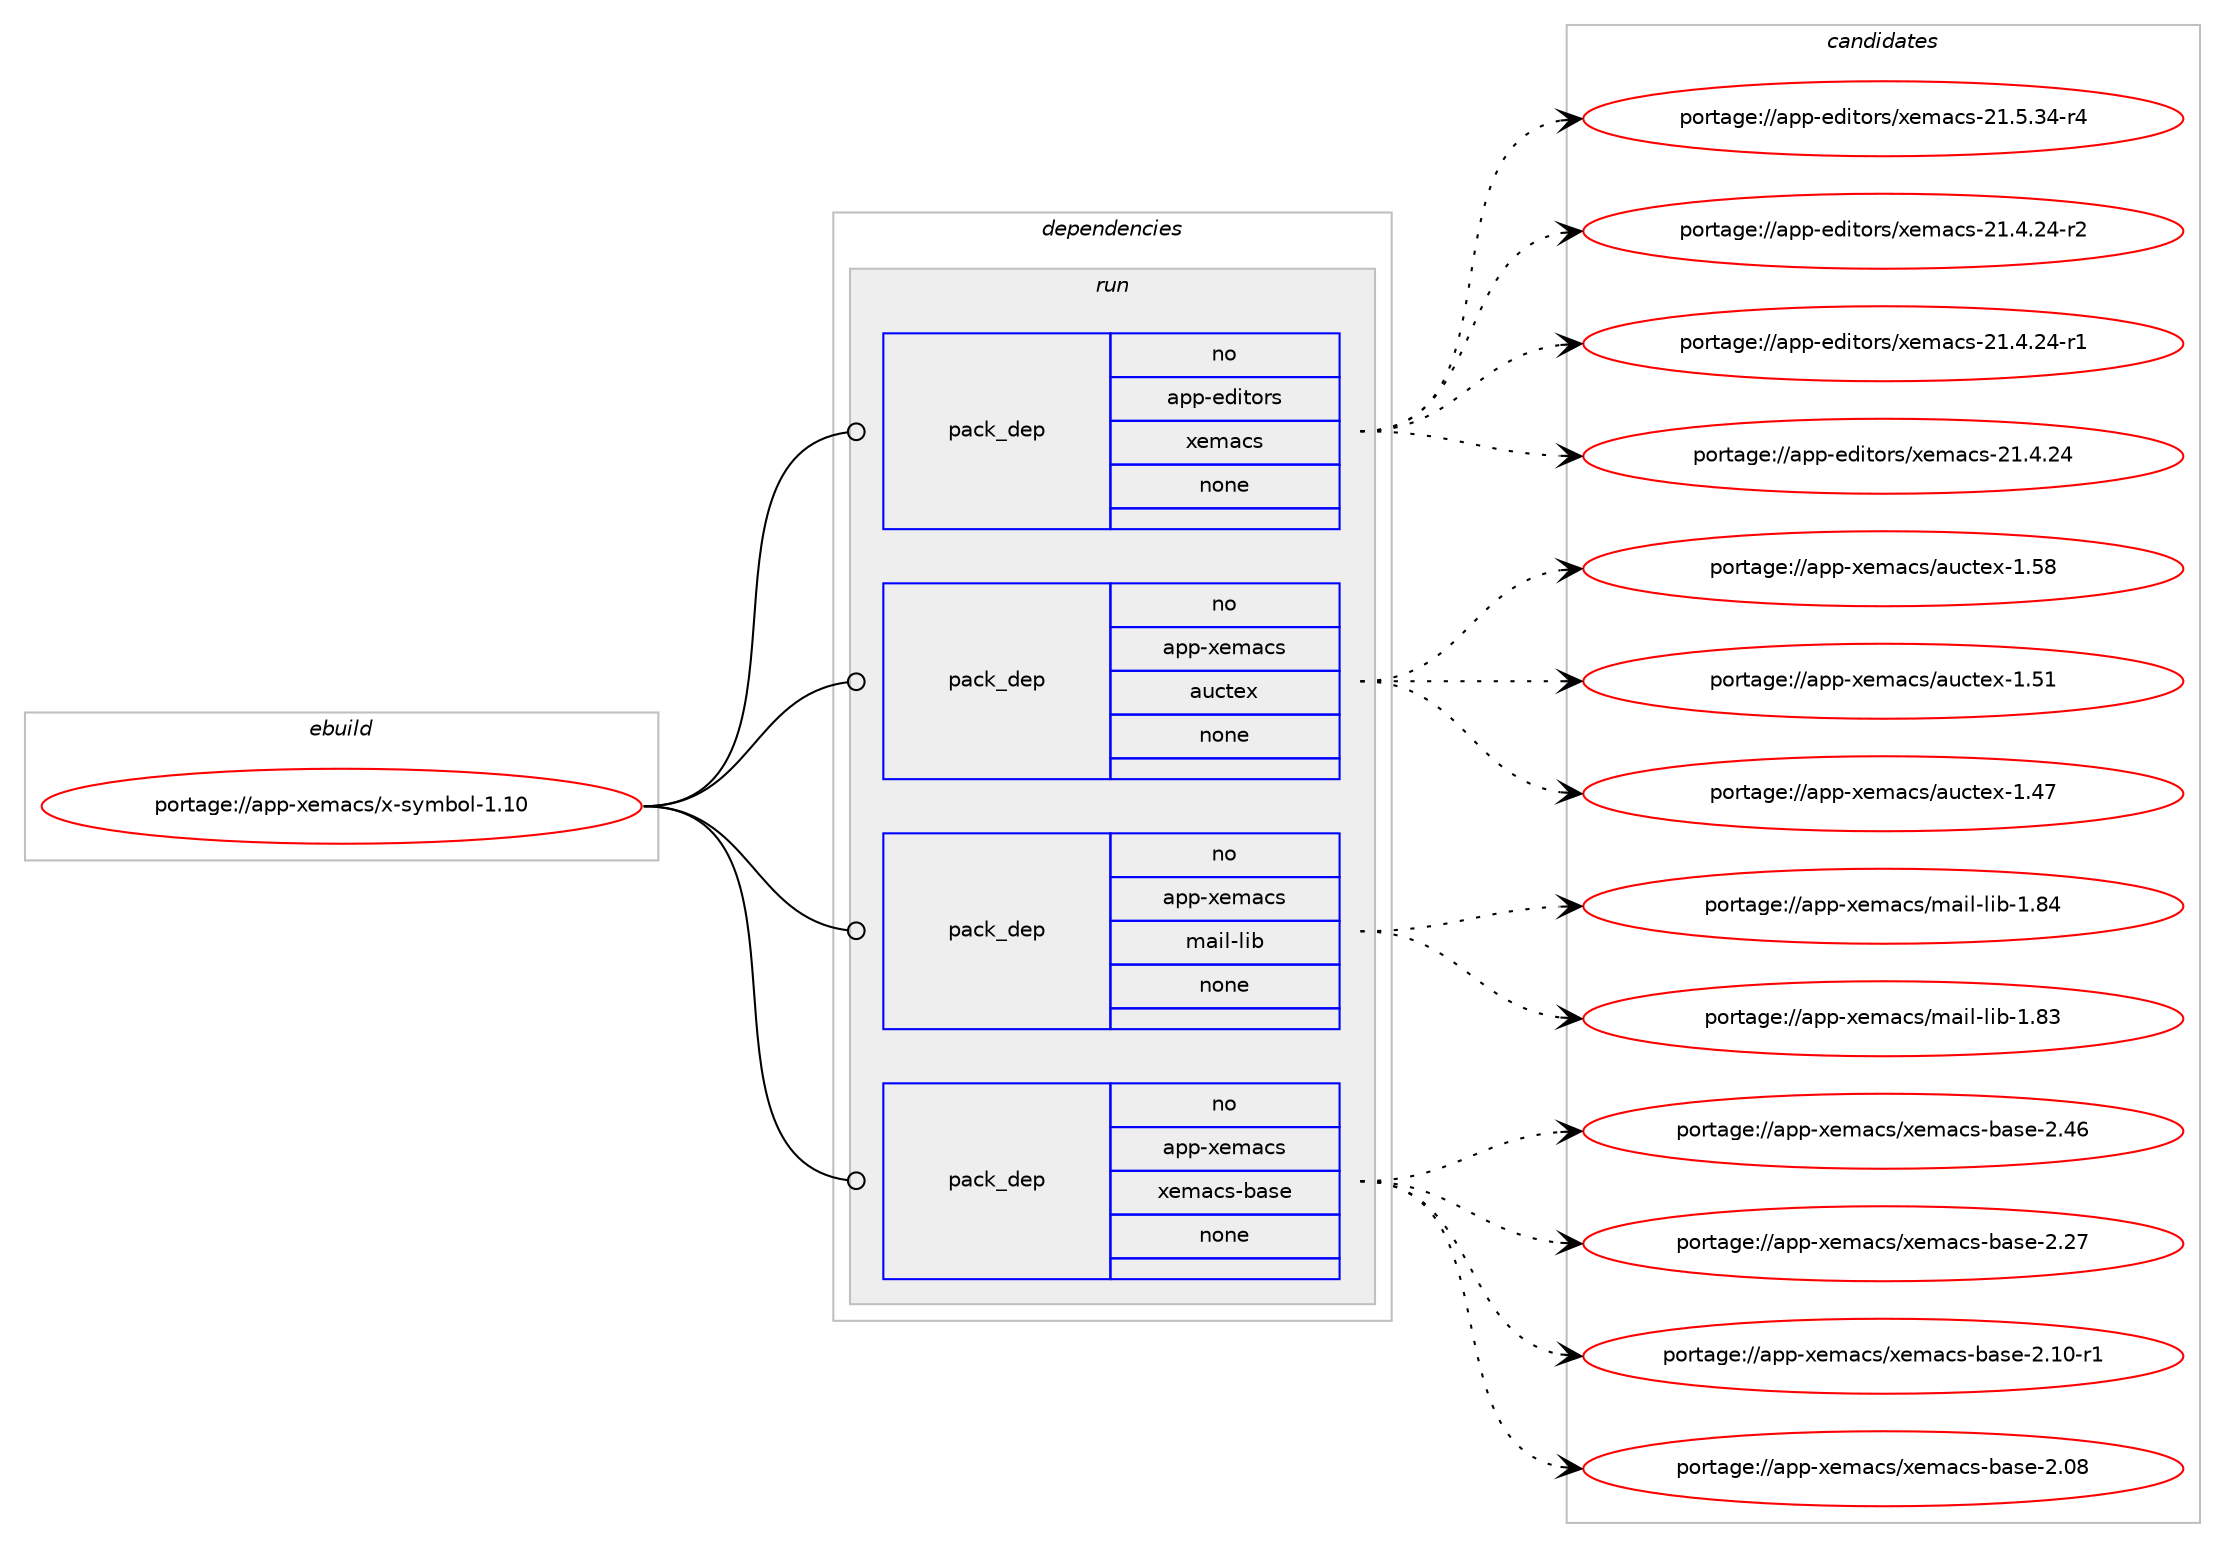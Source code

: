 digraph prolog {

# *************
# Graph options
# *************

newrank=true;
concentrate=true;
compound=true;
graph [rankdir=LR,fontname=Helvetica,fontsize=10,ranksep=1.5];#, ranksep=2.5, nodesep=0.2];
edge  [arrowhead=vee];
node  [fontname=Helvetica,fontsize=10];

# **********
# The ebuild
# **********

subgraph cluster_leftcol {
color=gray;
label=<<i>ebuild</i>>;
id [label="portage://app-xemacs/x-symbol-1.10", color=red, width=4, href="../app-xemacs/x-symbol-1.10.svg"];
}

# ****************
# The dependencies
# ****************

subgraph cluster_midcol {
color=gray;
label=<<i>dependencies</i>>;
subgraph cluster_compile {
fillcolor="#eeeeee";
style=filled;
label=<<i>compile</i>>;
}
subgraph cluster_compileandrun {
fillcolor="#eeeeee";
style=filled;
label=<<i>compile and run</i>>;
}
subgraph cluster_run {
fillcolor="#eeeeee";
style=filled;
label=<<i>run</i>>;
subgraph pack440866 {
dependency587354 [label=<<TABLE BORDER="0" CELLBORDER="1" CELLSPACING="0" CELLPADDING="4" WIDTH="220"><TR><TD ROWSPAN="6" CELLPADDING="30">pack_dep</TD></TR><TR><TD WIDTH="110">no</TD></TR><TR><TD>app-editors</TD></TR><TR><TD>xemacs</TD></TR><TR><TD>none</TD></TR><TR><TD></TD></TR></TABLE>>, shape=none, color=blue];
}
id:e -> dependency587354:w [weight=20,style="solid",arrowhead="odot"];
subgraph pack440867 {
dependency587355 [label=<<TABLE BORDER="0" CELLBORDER="1" CELLSPACING="0" CELLPADDING="4" WIDTH="220"><TR><TD ROWSPAN="6" CELLPADDING="30">pack_dep</TD></TR><TR><TD WIDTH="110">no</TD></TR><TR><TD>app-xemacs</TD></TR><TR><TD>auctex</TD></TR><TR><TD>none</TD></TR><TR><TD></TD></TR></TABLE>>, shape=none, color=blue];
}
id:e -> dependency587355:w [weight=20,style="solid",arrowhead="odot"];
subgraph pack440868 {
dependency587356 [label=<<TABLE BORDER="0" CELLBORDER="1" CELLSPACING="0" CELLPADDING="4" WIDTH="220"><TR><TD ROWSPAN="6" CELLPADDING="30">pack_dep</TD></TR><TR><TD WIDTH="110">no</TD></TR><TR><TD>app-xemacs</TD></TR><TR><TD>mail-lib</TD></TR><TR><TD>none</TD></TR><TR><TD></TD></TR></TABLE>>, shape=none, color=blue];
}
id:e -> dependency587356:w [weight=20,style="solid",arrowhead="odot"];
subgraph pack440869 {
dependency587357 [label=<<TABLE BORDER="0" CELLBORDER="1" CELLSPACING="0" CELLPADDING="4" WIDTH="220"><TR><TD ROWSPAN="6" CELLPADDING="30">pack_dep</TD></TR><TR><TD WIDTH="110">no</TD></TR><TR><TD>app-xemacs</TD></TR><TR><TD>xemacs-base</TD></TR><TR><TD>none</TD></TR><TR><TD></TD></TR></TABLE>>, shape=none, color=blue];
}
id:e -> dependency587357:w [weight=20,style="solid",arrowhead="odot"];
}
}

# **************
# The candidates
# **************

subgraph cluster_choices {
rank=same;
color=gray;
label=<<i>candidates</i>>;

subgraph choice440866 {
color=black;
nodesep=1;
choice971121124510110010511611111411547120101109979911545504946534651524511452 [label="portage://app-editors/xemacs-21.5.34-r4", color=red, width=4,href="../app-editors/xemacs-21.5.34-r4.svg"];
choice971121124510110010511611111411547120101109979911545504946524650524511450 [label="portage://app-editors/xemacs-21.4.24-r2", color=red, width=4,href="../app-editors/xemacs-21.4.24-r2.svg"];
choice971121124510110010511611111411547120101109979911545504946524650524511449 [label="portage://app-editors/xemacs-21.4.24-r1", color=red, width=4,href="../app-editors/xemacs-21.4.24-r1.svg"];
choice97112112451011001051161111141154712010110997991154550494652465052 [label="portage://app-editors/xemacs-21.4.24", color=red, width=4,href="../app-editors/xemacs-21.4.24.svg"];
dependency587354:e -> choice971121124510110010511611111411547120101109979911545504946534651524511452:w [style=dotted,weight="100"];
dependency587354:e -> choice971121124510110010511611111411547120101109979911545504946524650524511450:w [style=dotted,weight="100"];
dependency587354:e -> choice971121124510110010511611111411547120101109979911545504946524650524511449:w [style=dotted,weight="100"];
dependency587354:e -> choice97112112451011001051161111141154712010110997991154550494652465052:w [style=dotted,weight="100"];
}
subgraph choice440867 {
color=black;
nodesep=1;
choice971121124512010110997991154797117991161011204549465356 [label="portage://app-xemacs/auctex-1.58", color=red, width=4,href="../app-xemacs/auctex-1.58.svg"];
choice971121124512010110997991154797117991161011204549465349 [label="portage://app-xemacs/auctex-1.51", color=red, width=4,href="../app-xemacs/auctex-1.51.svg"];
choice971121124512010110997991154797117991161011204549465255 [label="portage://app-xemacs/auctex-1.47", color=red, width=4,href="../app-xemacs/auctex-1.47.svg"];
dependency587355:e -> choice971121124512010110997991154797117991161011204549465356:w [style=dotted,weight="100"];
dependency587355:e -> choice971121124512010110997991154797117991161011204549465349:w [style=dotted,weight="100"];
dependency587355:e -> choice971121124512010110997991154797117991161011204549465255:w [style=dotted,weight="100"];
}
subgraph choice440868 {
color=black;
nodesep=1;
choice97112112451201011099799115471099710510845108105984549465652 [label="portage://app-xemacs/mail-lib-1.84", color=red, width=4,href="../app-xemacs/mail-lib-1.84.svg"];
choice97112112451201011099799115471099710510845108105984549465651 [label="portage://app-xemacs/mail-lib-1.83", color=red, width=4,href="../app-xemacs/mail-lib-1.83.svg"];
dependency587356:e -> choice97112112451201011099799115471099710510845108105984549465652:w [style=dotted,weight="100"];
dependency587356:e -> choice97112112451201011099799115471099710510845108105984549465651:w [style=dotted,weight="100"];
}
subgraph choice440869 {
color=black;
nodesep=1;
choice971121124512010110997991154712010110997991154598971151014550465254 [label="portage://app-xemacs/xemacs-base-2.46", color=red, width=4,href="../app-xemacs/xemacs-base-2.46.svg"];
choice971121124512010110997991154712010110997991154598971151014550465055 [label="portage://app-xemacs/xemacs-base-2.27", color=red, width=4,href="../app-xemacs/xemacs-base-2.27.svg"];
choice9711211245120101109979911547120101109979911545989711510145504649484511449 [label="portage://app-xemacs/xemacs-base-2.10-r1", color=red, width=4,href="../app-xemacs/xemacs-base-2.10-r1.svg"];
choice971121124512010110997991154712010110997991154598971151014550464856 [label="portage://app-xemacs/xemacs-base-2.08", color=red, width=4,href="../app-xemacs/xemacs-base-2.08.svg"];
dependency587357:e -> choice971121124512010110997991154712010110997991154598971151014550465254:w [style=dotted,weight="100"];
dependency587357:e -> choice971121124512010110997991154712010110997991154598971151014550465055:w [style=dotted,weight="100"];
dependency587357:e -> choice9711211245120101109979911547120101109979911545989711510145504649484511449:w [style=dotted,weight="100"];
dependency587357:e -> choice971121124512010110997991154712010110997991154598971151014550464856:w [style=dotted,weight="100"];
}
}

}
